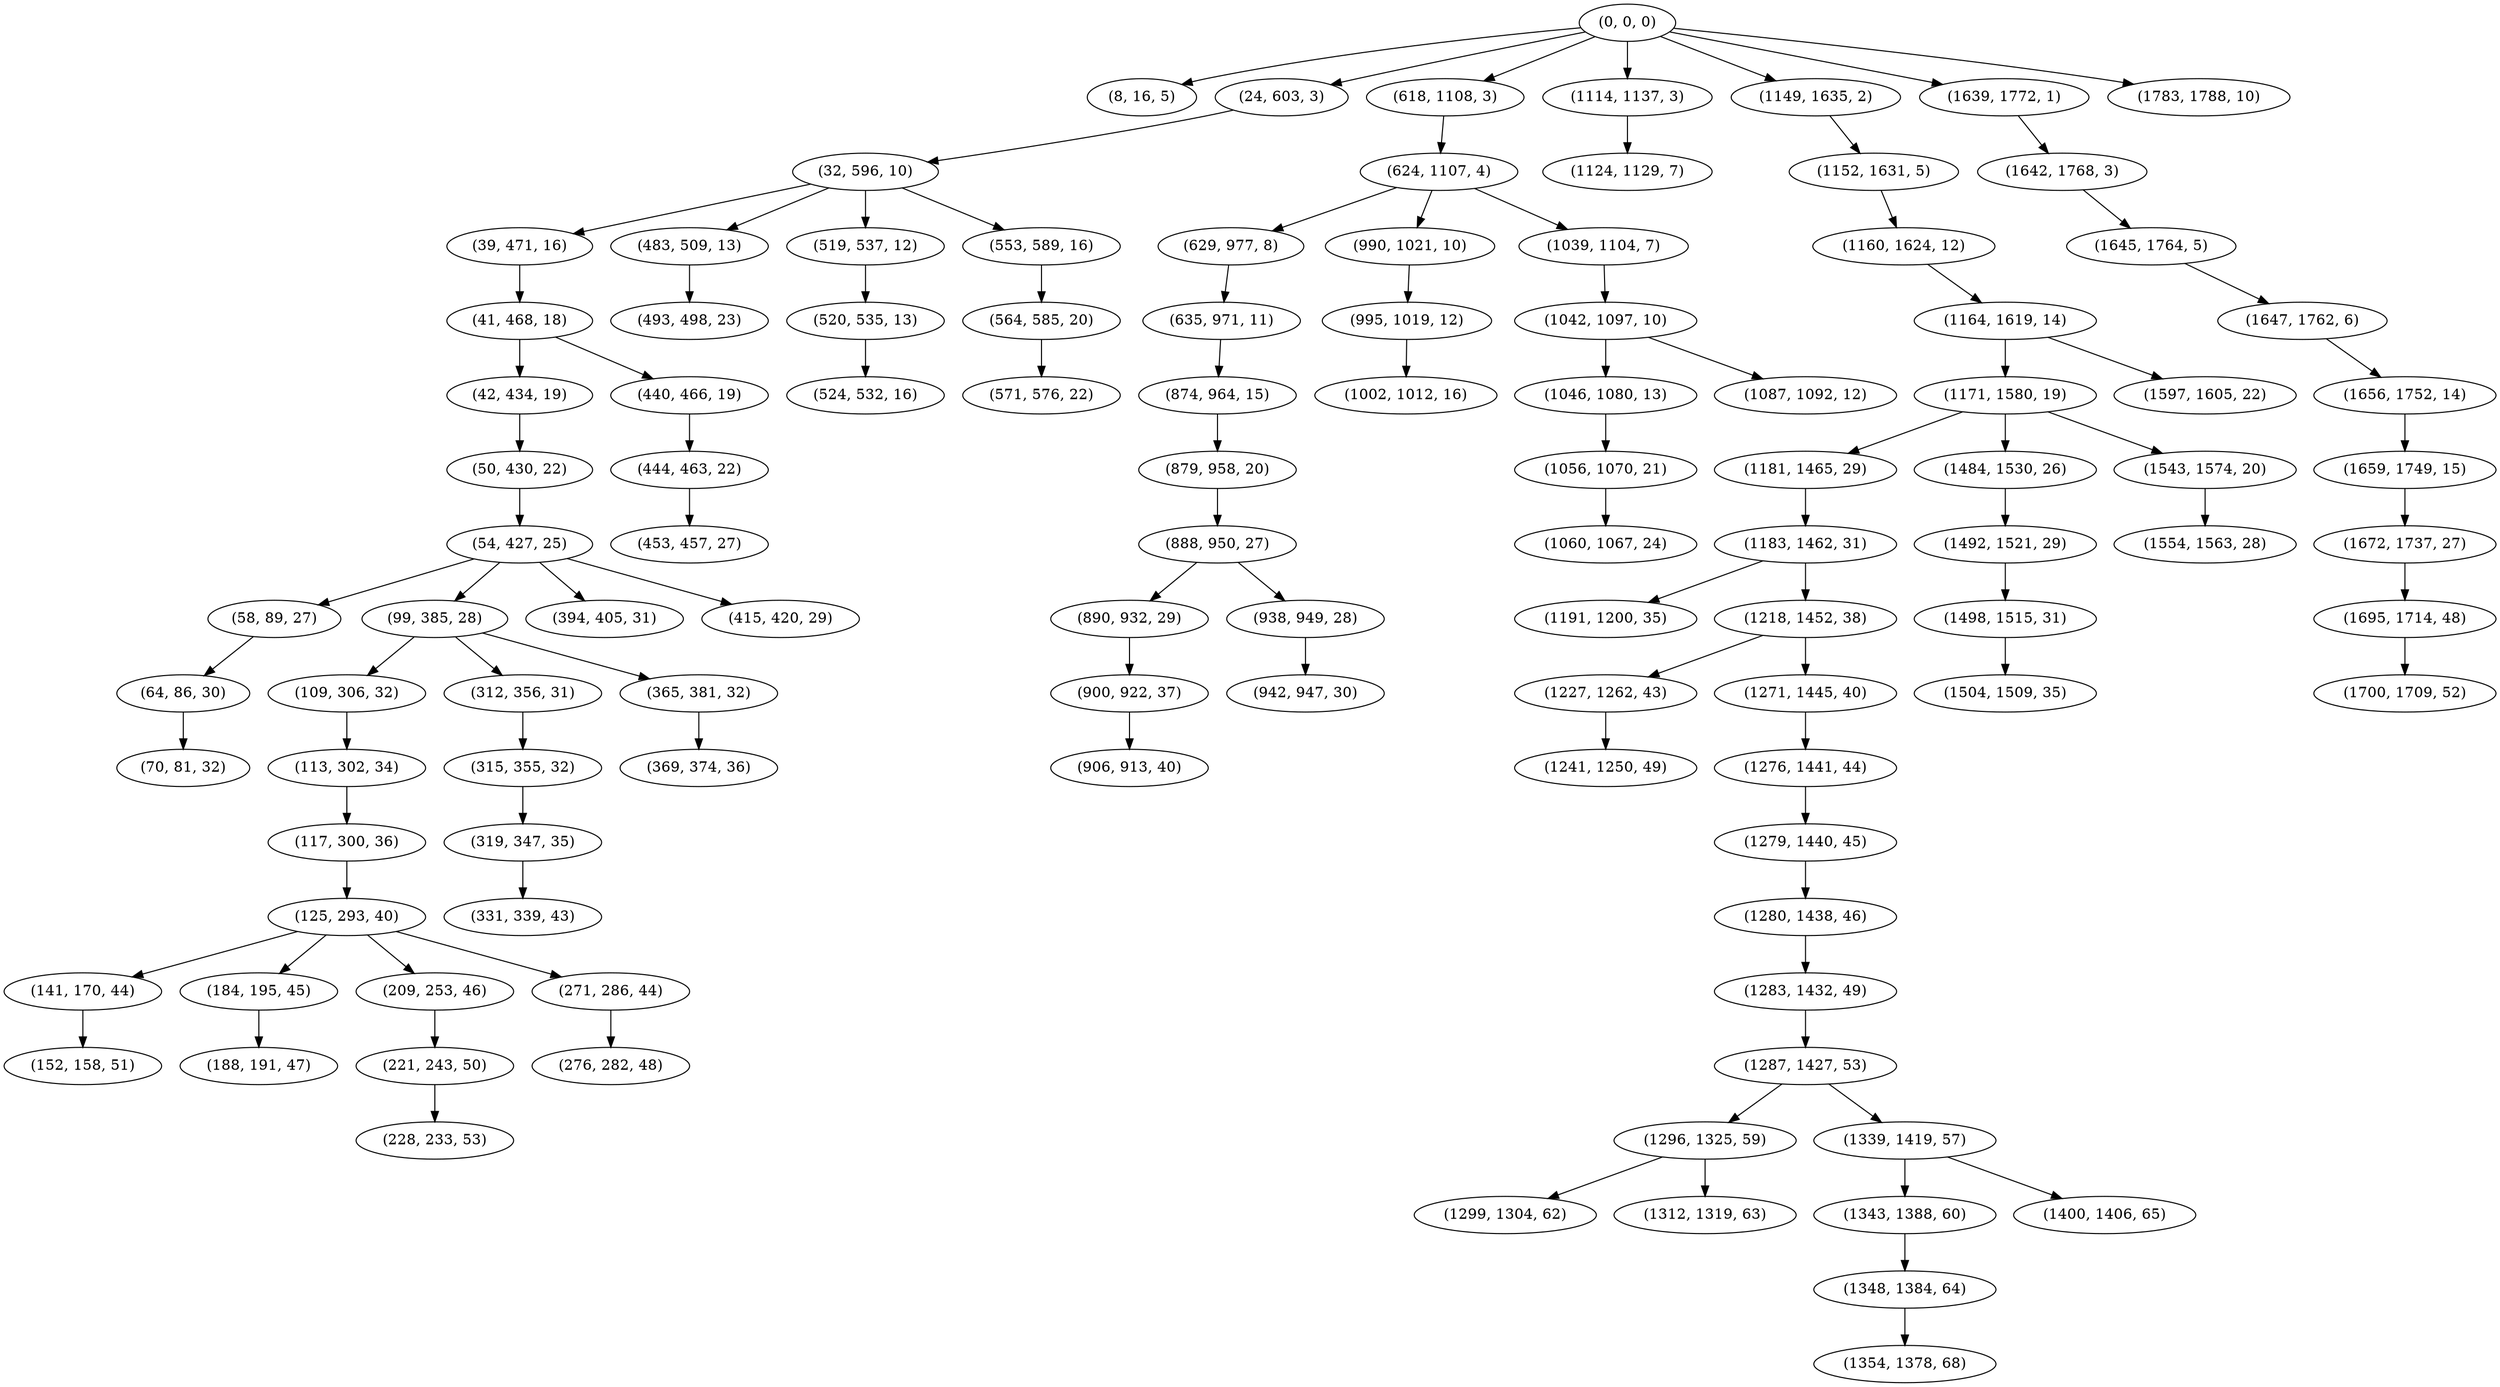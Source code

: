 digraph tree {
    "(0, 0, 0)";
    "(8, 16, 5)";
    "(24, 603, 3)";
    "(32, 596, 10)";
    "(39, 471, 16)";
    "(41, 468, 18)";
    "(42, 434, 19)";
    "(50, 430, 22)";
    "(54, 427, 25)";
    "(58, 89, 27)";
    "(64, 86, 30)";
    "(70, 81, 32)";
    "(99, 385, 28)";
    "(109, 306, 32)";
    "(113, 302, 34)";
    "(117, 300, 36)";
    "(125, 293, 40)";
    "(141, 170, 44)";
    "(152, 158, 51)";
    "(184, 195, 45)";
    "(188, 191, 47)";
    "(209, 253, 46)";
    "(221, 243, 50)";
    "(228, 233, 53)";
    "(271, 286, 44)";
    "(276, 282, 48)";
    "(312, 356, 31)";
    "(315, 355, 32)";
    "(319, 347, 35)";
    "(331, 339, 43)";
    "(365, 381, 32)";
    "(369, 374, 36)";
    "(394, 405, 31)";
    "(415, 420, 29)";
    "(440, 466, 19)";
    "(444, 463, 22)";
    "(453, 457, 27)";
    "(483, 509, 13)";
    "(493, 498, 23)";
    "(519, 537, 12)";
    "(520, 535, 13)";
    "(524, 532, 16)";
    "(553, 589, 16)";
    "(564, 585, 20)";
    "(571, 576, 22)";
    "(618, 1108, 3)";
    "(624, 1107, 4)";
    "(629, 977, 8)";
    "(635, 971, 11)";
    "(874, 964, 15)";
    "(879, 958, 20)";
    "(888, 950, 27)";
    "(890, 932, 29)";
    "(900, 922, 37)";
    "(906, 913, 40)";
    "(938, 949, 28)";
    "(942, 947, 30)";
    "(990, 1021, 10)";
    "(995, 1019, 12)";
    "(1002, 1012, 16)";
    "(1039, 1104, 7)";
    "(1042, 1097, 10)";
    "(1046, 1080, 13)";
    "(1056, 1070, 21)";
    "(1060, 1067, 24)";
    "(1087, 1092, 12)";
    "(1114, 1137, 3)";
    "(1124, 1129, 7)";
    "(1149, 1635, 2)";
    "(1152, 1631, 5)";
    "(1160, 1624, 12)";
    "(1164, 1619, 14)";
    "(1171, 1580, 19)";
    "(1181, 1465, 29)";
    "(1183, 1462, 31)";
    "(1191, 1200, 35)";
    "(1218, 1452, 38)";
    "(1227, 1262, 43)";
    "(1241, 1250, 49)";
    "(1271, 1445, 40)";
    "(1276, 1441, 44)";
    "(1279, 1440, 45)";
    "(1280, 1438, 46)";
    "(1283, 1432, 49)";
    "(1287, 1427, 53)";
    "(1296, 1325, 59)";
    "(1299, 1304, 62)";
    "(1312, 1319, 63)";
    "(1339, 1419, 57)";
    "(1343, 1388, 60)";
    "(1348, 1384, 64)";
    "(1354, 1378, 68)";
    "(1400, 1406, 65)";
    "(1484, 1530, 26)";
    "(1492, 1521, 29)";
    "(1498, 1515, 31)";
    "(1504, 1509, 35)";
    "(1543, 1574, 20)";
    "(1554, 1563, 28)";
    "(1597, 1605, 22)";
    "(1639, 1772, 1)";
    "(1642, 1768, 3)";
    "(1645, 1764, 5)";
    "(1647, 1762, 6)";
    "(1656, 1752, 14)";
    "(1659, 1749, 15)";
    "(1672, 1737, 27)";
    "(1695, 1714, 48)";
    "(1700, 1709, 52)";
    "(1783, 1788, 10)";
    "(0, 0, 0)" -> "(8, 16, 5)";
    "(0, 0, 0)" -> "(24, 603, 3)";
    "(0, 0, 0)" -> "(618, 1108, 3)";
    "(0, 0, 0)" -> "(1114, 1137, 3)";
    "(0, 0, 0)" -> "(1149, 1635, 2)";
    "(0, 0, 0)" -> "(1639, 1772, 1)";
    "(0, 0, 0)" -> "(1783, 1788, 10)";
    "(24, 603, 3)" -> "(32, 596, 10)";
    "(32, 596, 10)" -> "(39, 471, 16)";
    "(32, 596, 10)" -> "(483, 509, 13)";
    "(32, 596, 10)" -> "(519, 537, 12)";
    "(32, 596, 10)" -> "(553, 589, 16)";
    "(39, 471, 16)" -> "(41, 468, 18)";
    "(41, 468, 18)" -> "(42, 434, 19)";
    "(41, 468, 18)" -> "(440, 466, 19)";
    "(42, 434, 19)" -> "(50, 430, 22)";
    "(50, 430, 22)" -> "(54, 427, 25)";
    "(54, 427, 25)" -> "(58, 89, 27)";
    "(54, 427, 25)" -> "(99, 385, 28)";
    "(54, 427, 25)" -> "(394, 405, 31)";
    "(54, 427, 25)" -> "(415, 420, 29)";
    "(58, 89, 27)" -> "(64, 86, 30)";
    "(64, 86, 30)" -> "(70, 81, 32)";
    "(99, 385, 28)" -> "(109, 306, 32)";
    "(99, 385, 28)" -> "(312, 356, 31)";
    "(99, 385, 28)" -> "(365, 381, 32)";
    "(109, 306, 32)" -> "(113, 302, 34)";
    "(113, 302, 34)" -> "(117, 300, 36)";
    "(117, 300, 36)" -> "(125, 293, 40)";
    "(125, 293, 40)" -> "(141, 170, 44)";
    "(125, 293, 40)" -> "(184, 195, 45)";
    "(125, 293, 40)" -> "(209, 253, 46)";
    "(125, 293, 40)" -> "(271, 286, 44)";
    "(141, 170, 44)" -> "(152, 158, 51)";
    "(184, 195, 45)" -> "(188, 191, 47)";
    "(209, 253, 46)" -> "(221, 243, 50)";
    "(221, 243, 50)" -> "(228, 233, 53)";
    "(271, 286, 44)" -> "(276, 282, 48)";
    "(312, 356, 31)" -> "(315, 355, 32)";
    "(315, 355, 32)" -> "(319, 347, 35)";
    "(319, 347, 35)" -> "(331, 339, 43)";
    "(365, 381, 32)" -> "(369, 374, 36)";
    "(440, 466, 19)" -> "(444, 463, 22)";
    "(444, 463, 22)" -> "(453, 457, 27)";
    "(483, 509, 13)" -> "(493, 498, 23)";
    "(519, 537, 12)" -> "(520, 535, 13)";
    "(520, 535, 13)" -> "(524, 532, 16)";
    "(553, 589, 16)" -> "(564, 585, 20)";
    "(564, 585, 20)" -> "(571, 576, 22)";
    "(618, 1108, 3)" -> "(624, 1107, 4)";
    "(624, 1107, 4)" -> "(629, 977, 8)";
    "(624, 1107, 4)" -> "(990, 1021, 10)";
    "(624, 1107, 4)" -> "(1039, 1104, 7)";
    "(629, 977, 8)" -> "(635, 971, 11)";
    "(635, 971, 11)" -> "(874, 964, 15)";
    "(874, 964, 15)" -> "(879, 958, 20)";
    "(879, 958, 20)" -> "(888, 950, 27)";
    "(888, 950, 27)" -> "(890, 932, 29)";
    "(888, 950, 27)" -> "(938, 949, 28)";
    "(890, 932, 29)" -> "(900, 922, 37)";
    "(900, 922, 37)" -> "(906, 913, 40)";
    "(938, 949, 28)" -> "(942, 947, 30)";
    "(990, 1021, 10)" -> "(995, 1019, 12)";
    "(995, 1019, 12)" -> "(1002, 1012, 16)";
    "(1039, 1104, 7)" -> "(1042, 1097, 10)";
    "(1042, 1097, 10)" -> "(1046, 1080, 13)";
    "(1042, 1097, 10)" -> "(1087, 1092, 12)";
    "(1046, 1080, 13)" -> "(1056, 1070, 21)";
    "(1056, 1070, 21)" -> "(1060, 1067, 24)";
    "(1114, 1137, 3)" -> "(1124, 1129, 7)";
    "(1149, 1635, 2)" -> "(1152, 1631, 5)";
    "(1152, 1631, 5)" -> "(1160, 1624, 12)";
    "(1160, 1624, 12)" -> "(1164, 1619, 14)";
    "(1164, 1619, 14)" -> "(1171, 1580, 19)";
    "(1164, 1619, 14)" -> "(1597, 1605, 22)";
    "(1171, 1580, 19)" -> "(1181, 1465, 29)";
    "(1171, 1580, 19)" -> "(1484, 1530, 26)";
    "(1171, 1580, 19)" -> "(1543, 1574, 20)";
    "(1181, 1465, 29)" -> "(1183, 1462, 31)";
    "(1183, 1462, 31)" -> "(1191, 1200, 35)";
    "(1183, 1462, 31)" -> "(1218, 1452, 38)";
    "(1218, 1452, 38)" -> "(1227, 1262, 43)";
    "(1218, 1452, 38)" -> "(1271, 1445, 40)";
    "(1227, 1262, 43)" -> "(1241, 1250, 49)";
    "(1271, 1445, 40)" -> "(1276, 1441, 44)";
    "(1276, 1441, 44)" -> "(1279, 1440, 45)";
    "(1279, 1440, 45)" -> "(1280, 1438, 46)";
    "(1280, 1438, 46)" -> "(1283, 1432, 49)";
    "(1283, 1432, 49)" -> "(1287, 1427, 53)";
    "(1287, 1427, 53)" -> "(1296, 1325, 59)";
    "(1287, 1427, 53)" -> "(1339, 1419, 57)";
    "(1296, 1325, 59)" -> "(1299, 1304, 62)";
    "(1296, 1325, 59)" -> "(1312, 1319, 63)";
    "(1339, 1419, 57)" -> "(1343, 1388, 60)";
    "(1339, 1419, 57)" -> "(1400, 1406, 65)";
    "(1343, 1388, 60)" -> "(1348, 1384, 64)";
    "(1348, 1384, 64)" -> "(1354, 1378, 68)";
    "(1484, 1530, 26)" -> "(1492, 1521, 29)";
    "(1492, 1521, 29)" -> "(1498, 1515, 31)";
    "(1498, 1515, 31)" -> "(1504, 1509, 35)";
    "(1543, 1574, 20)" -> "(1554, 1563, 28)";
    "(1639, 1772, 1)" -> "(1642, 1768, 3)";
    "(1642, 1768, 3)" -> "(1645, 1764, 5)";
    "(1645, 1764, 5)" -> "(1647, 1762, 6)";
    "(1647, 1762, 6)" -> "(1656, 1752, 14)";
    "(1656, 1752, 14)" -> "(1659, 1749, 15)";
    "(1659, 1749, 15)" -> "(1672, 1737, 27)";
    "(1672, 1737, 27)" -> "(1695, 1714, 48)";
    "(1695, 1714, 48)" -> "(1700, 1709, 52)";
}
